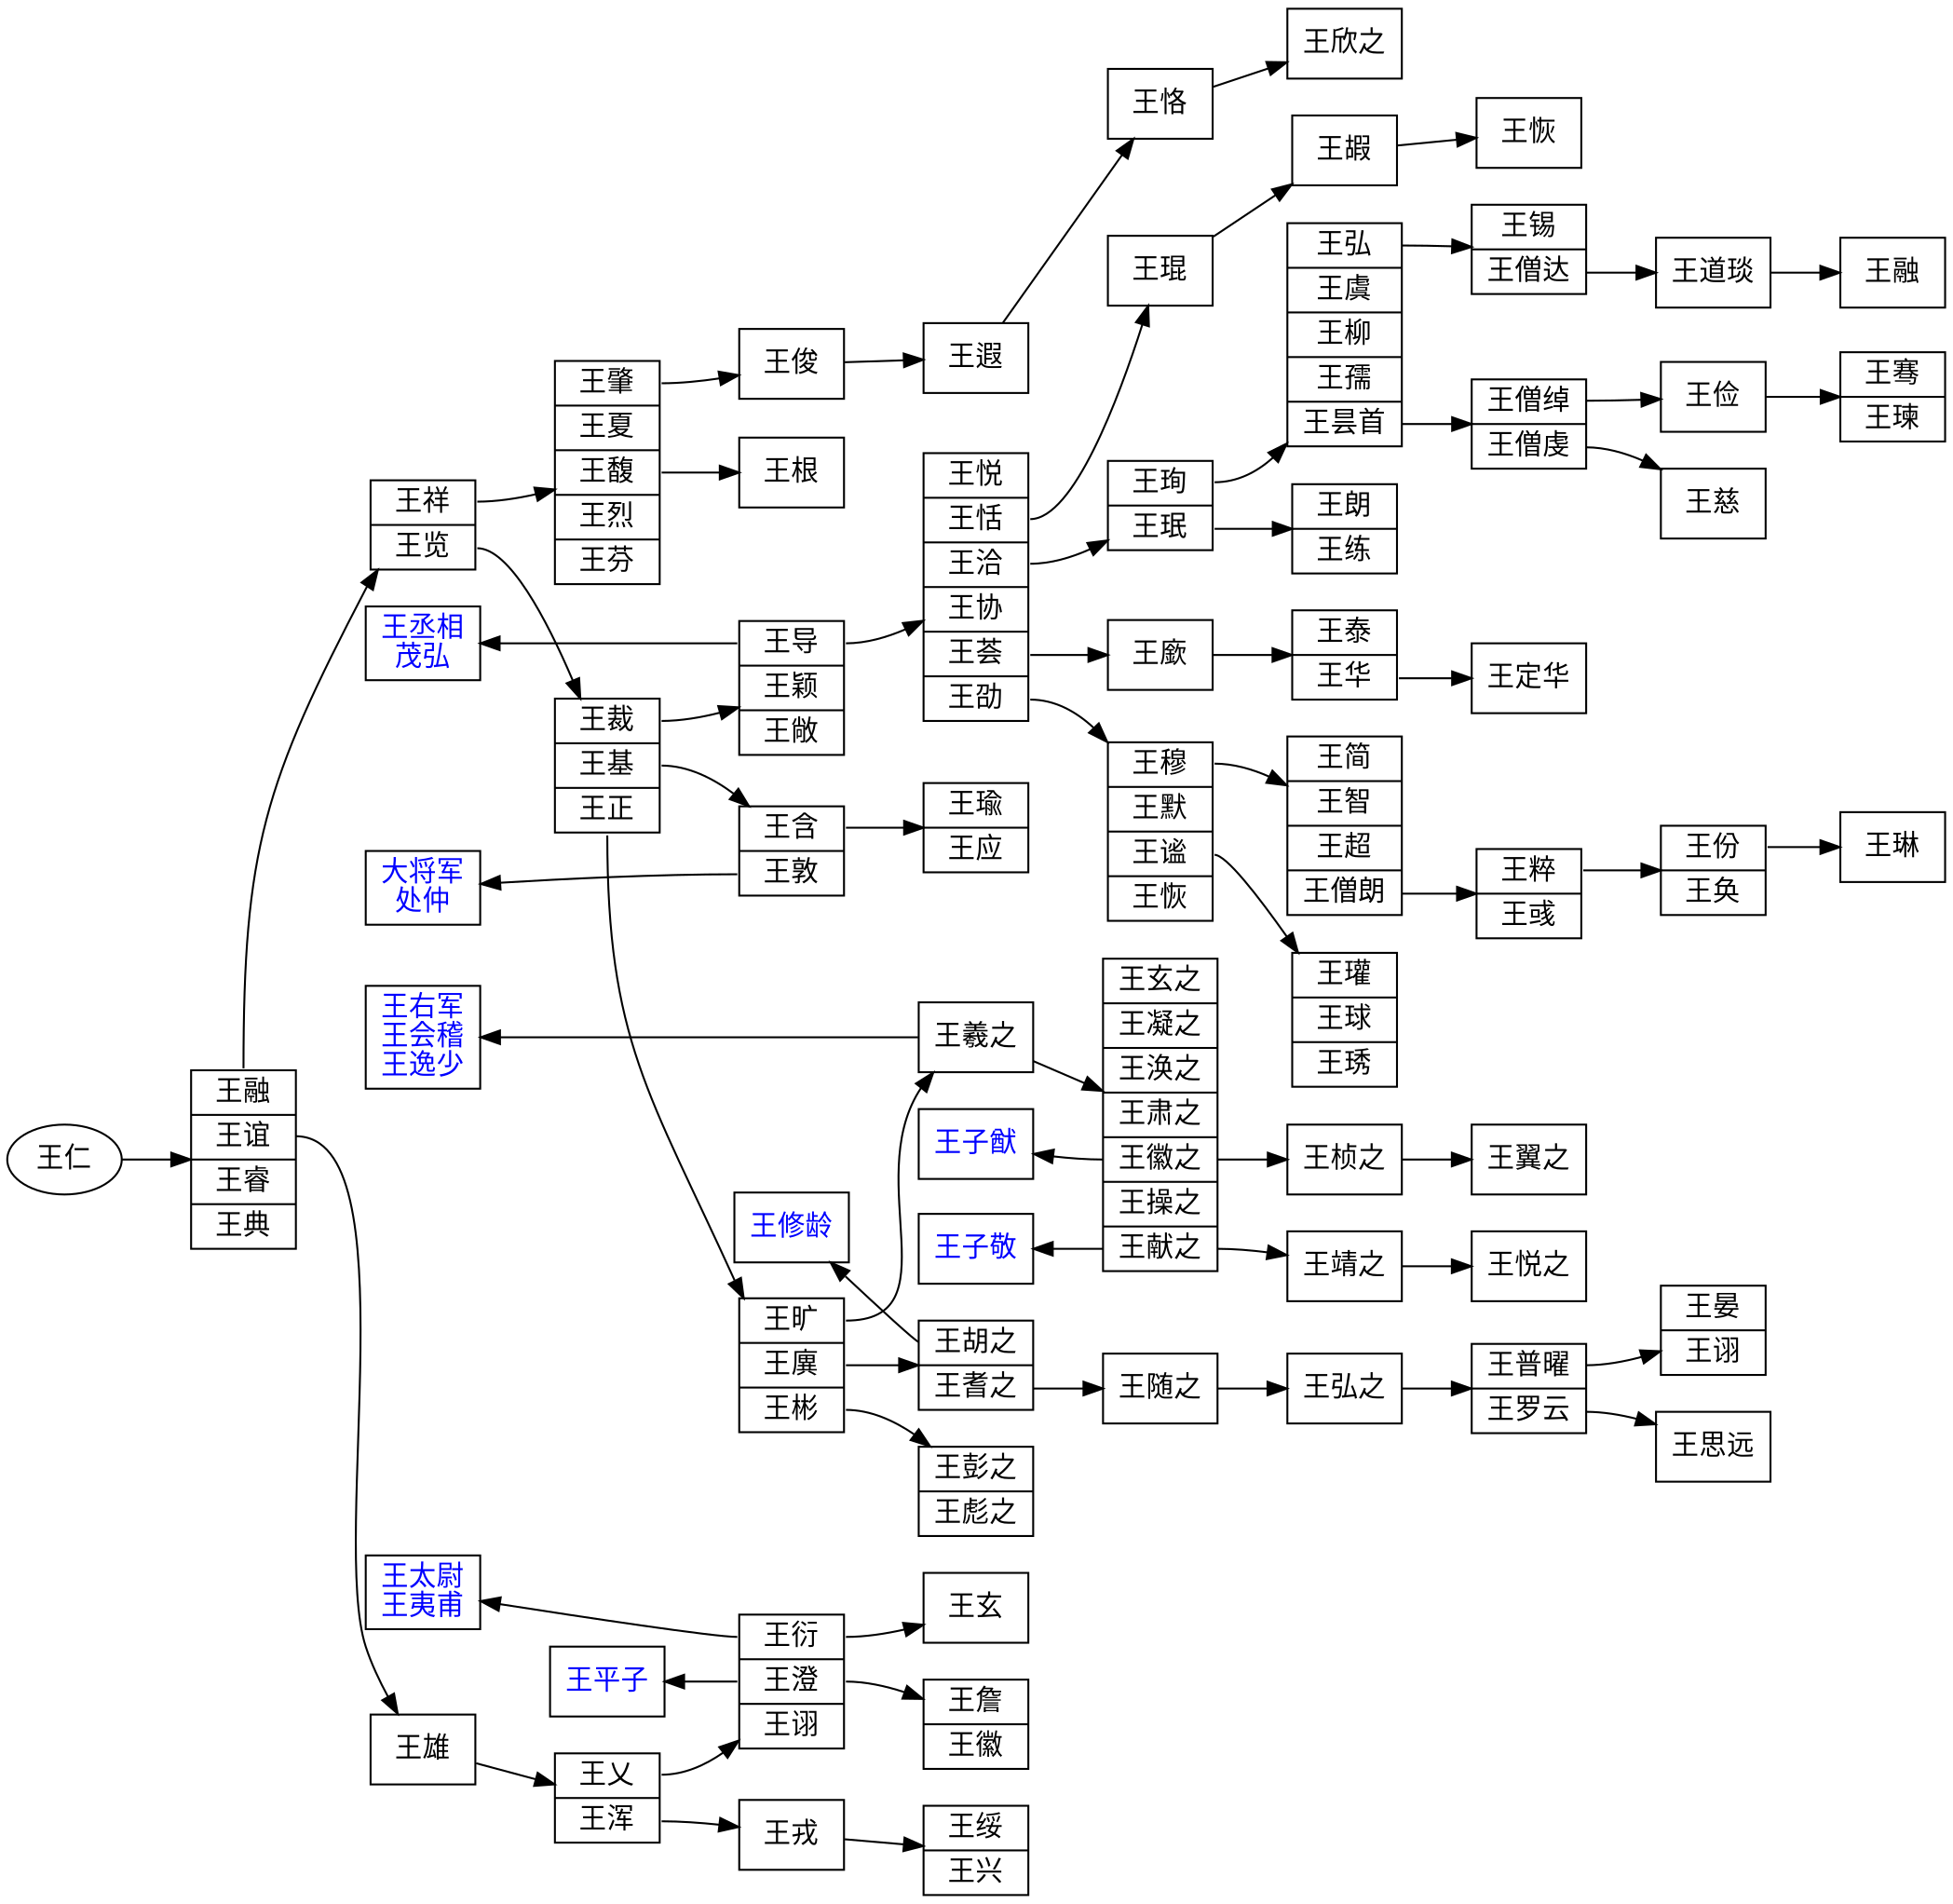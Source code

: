digraph G {
	graph [layout=dot rankdir=LR]

	w0[ label="王仁" ]
	node [ shape = record ];

	w1 [label="<f0>王融|<f1>王谊|<f2>王睿|<f3>王典"]
	w0->w1;

	w20 [label="<f0>王祥|<f1>王览"]
	w21 [label="<f0>王雄"]
	w1:f0 -> w20;
	w1:f1 -> w21;

	w30 [label="<f0>王肇|<f1>王夏|<f2>王馥|<f3>王烈|<f4>王芬"]
	w31 [label="<f0>王裁|<f1>王基|<f2>王正"]
	w32 [label="<f0>王乂|<f1>王浑"]
	w20:f0 -> w30;
	w20:f1 -> w31;
	w21 -> w32;

	w40 [label="<f0>王俊"]
	w41 [label="<f0>王根"]
	w42 [label="<f0>王导|<f1>王颖|<f2>王敞"]
	w43 [label="<f0>王含|<f1>王敦"]
	w44 [label="<f0>王旷|<f1>王廙|<f2>王彬"]
	w45 [label="<f0>王衍|<f1>王澄|<f2>王诩"]
	w46 [label="<f0>王戎"]
	w30:f0 -> w40;
	w30:f2 -> w41;
	w31:f0 -> w42;
	w31:f1 -> w43;
	w31:f2 -> w44;
	w32:f0 -> w45;
	w32:f1 -> w46;

	w50 [label="<f0>王遐"]
	w51 [label="<f0>王悦|<f1>王恬|<f2>王洽|<f3>王协|<f4>王荟|<f5>王劭"]
	w52 [label="<f0>王瑜|<f1>王应"]
	w53 [label="<f0>王羲之"]
	w54 [label="<f0>王胡之|<f1>王耆之"]
	w55 [label="<f0>王彭之|<f1>王彪之"]
	w56 [label="<f0>王玄"]
	w57 [label="<f0>王詹|<f1>王徽"]
	w58 [label="<f0>王绥|<f1>王兴"]
	w40 -> w50;
	w42:f0 -> w51;
	w43:f0 -> w52;
	w44:f0 -> w53;
	w44:f1 -> w54;
	w44:f2 -> w55;
	w45:f0 -> w56;
	w45:f1 -> w57;
	w46 -> w58;

	w60 [label="<f0>王恪"]
	w600 [label="<f0>王琨"]
	w61 [label="<f0>王珣|<f1>王珉"]
	w62 [label="<f0>王廞"]
	w63 [label="<f0>王穆|<f1>王默|<f2>王谧|<f3>王恢"]
	w64 [label="<f0>王玄之|<f1>王凝之|<f2>王涣之|<f3>王肃之|<f4>王徽之|<f5>王操之|<f6>王献之"]
	w65 [label="<f0>王随之"]
	w50 -> w60;
	w51:f1 -> w600;
	w51:f2 -> w61;
	w51:f4 -> w62;
	w51:f5 -> w63;
	w53 -> w64;
	w54:f1 -> w65;

	w70 [label="<f0>王欣之"]
	w700 [label="<f0>王嘏"]
	w71 [label="<f0>王弘|<f1>王虞|<f2>王柳|<f3>王孺|<f4>王昙首"]
	w710 [label="<f0>王朗|<f1>王练"]
	w72 [label="<f0>王泰|<f1>王华"]
	w73 [label="<f0>王简|<f1>王智|<f2>王超|<f3>王僧朗"]
	w74 [label="<f0>王瓘|<f1>王球|<f2>王琇"]
	w75 [label="<f0>王桢之"]
	w76 [label="<f0>王靖之"]
	w77 [label="<f0>王弘之"]
	w60 -> w70;
	w600 -> w700;
	w61:f0 -> w71;
	w61:f1 -> w710;
	w62 -> w72;
	w63:f0 -> w73;
	w63:f2 -> w74;
	w64:f4 -> w75;
	w64:f6 -> w76;
	w65 -> w77;

	w800 [label="<f0>王恢"]
	w80 [label="<f0>王锡|<f1>王僧达"]
	w81 [label="<f0>王僧绰|<f1>王僧虔"]
	w82 [label="<f0>王定华"]
	w83 [label="<f0>王粹|<f1>王彧"]
	w84 [label="<f0>王翼之"]
	w85 [label="<f0>王悦之"]
	w86 [label="<f0>王普曜|<f1>王罗云"]
	w700 -> w800;
	w71:f0 -> w80;
	w71:f4 -> w81;
	w72:f1 -> w82;
	w73:f3 -> w83;
	w75 -> w84;
	w76 -> w85;
	w77 -> w86;

	w90 [label="<f0>王道琰"]
	w91 [label="<f0>王俭"]
	w92 [label="<f0>王慈"]
	w93 [label="<f0>王份|<f1>王奂"]
	w94 [label="<f0>王晏|<f1>王诩"]
	w95 [label="<f0>王思远"]
	w80:f1 -> w90;
	w81:f0 -> w91;
	w81:f1 -> w92;
	w83:f0 -> w93;
	w86:f0 -> w94;
	w86:f1 -> w95;

	wa0 [label="<f0>王融"]
	wa1 [label="<f0>王骞|<f1>王瑓"]
	wa2 [label="<f0>王琳"]
	w90 -> wa0;
	w91 -> wa1;
	w93:f0 -> wa2;

	edge [dir=back];
	node [ shape = box,fontcolor=blue ];

	wangdao [label="王丞相\n茂弘"];
	wangdao -> w42:f0; 

	wangdun [label="大将军\n处仲"];
	wangdun -> w43:f1; 

	wangye [label="王太尉\n王夷甫"];
	wangye -> w45:f0; 

	wangdeng [label="王平子"];
	wangdeng -> w45:f1; 

	wangxizhi [label="王右军\n王会稽\n王逸少"];
	wangxizhi -> w53; 

	wanghuzhi [label="王修龄"];
	wanghuzhi -> w54:f0; 

	wanghuizhi [label="王子猷"];
	wanghuizhi -> w64:f4; 

	wangxianzhi [label="王子敬"];
	wangxianzhi -> w64:f6; 

	{rank = same; w20; wangye;wangdao; wangdun; }
	{rank = same; w20; wangxizhi; }
}
